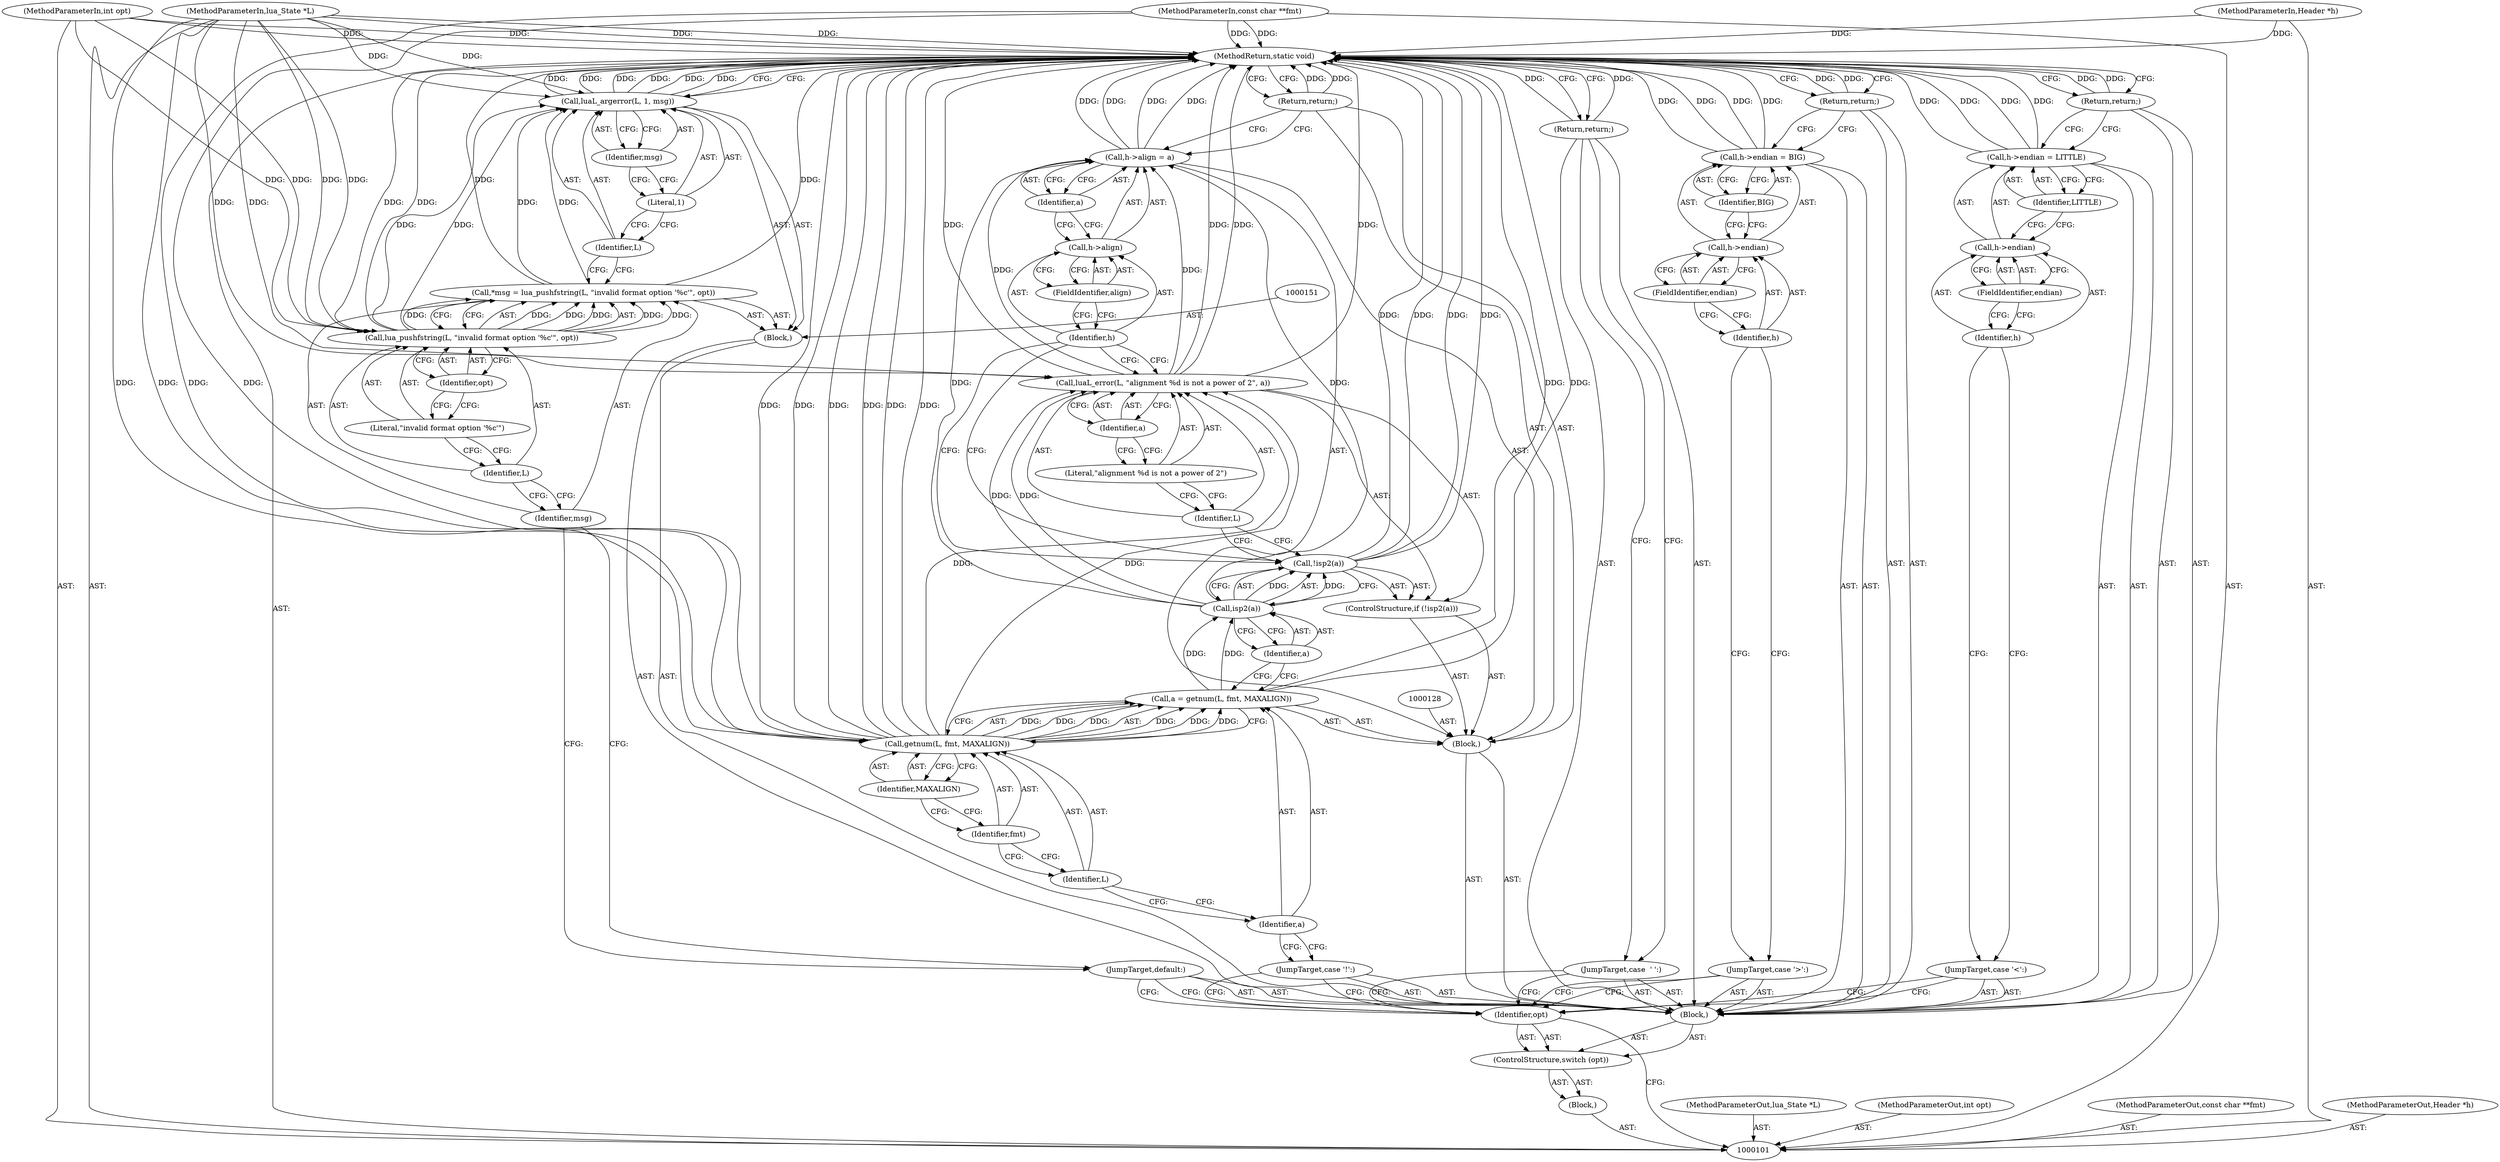 digraph "1_redis_1eb08bcd4634ae42ec45e8284923ac048beaa4c3_0" {
"1000162" [label="(MethodReturn,static void)"];
"1000102" [label="(MethodParameterIn,lua_State *L)"];
"1000215" [label="(MethodParameterOut,lua_State *L)"];
"1000103" [label="(MethodParameterIn,int opt)"];
"1000216" [label="(MethodParameterOut,int opt)"];
"1000104" [label="(MethodParameterIn,const char **fmt)"];
"1000217" [label="(MethodParameterOut,const char **fmt)"];
"1000140" [label="(Identifier,L)"];
"1000141" [label="(Literal,\"alignment %d is not a power of 2\")"];
"1000142" [label="(Identifier,a)"];
"1000139" [label="(Call,luaL_error(L, \"alignment %d is not a power of 2\", a))"];
"1000146" [label="(FieldIdentifier,align)"];
"1000147" [label="(Identifier,a)"];
"1000143" [label="(Call,h->align = a)"];
"1000144" [label="(Call,h->align)"];
"1000145" [label="(Identifier,h)"];
"1000148" [label="(Return,return;)"];
"1000149" [label="(JumpTarget,default:)"];
"1000152" [label="(Call,*msg = lua_pushfstring(L, \"invalid format option '%c'\", opt))"];
"1000153" [label="(Identifier,msg)"];
"1000154" [label="(Call,lua_pushfstring(L, \"invalid format option '%c'\", opt))"];
"1000155" [label="(Identifier,L)"];
"1000156" [label="(Literal,\"invalid format option '%c'\")"];
"1000150" [label="(Block,)"];
"1000157" [label="(Identifier,opt)"];
"1000159" [label="(Identifier,L)"];
"1000160" [label="(Literal,1)"];
"1000161" [label="(Identifier,msg)"];
"1000158" [label="(Call,luaL_argerror(L, 1, msg))"];
"1000105" [label="(MethodParameterIn,Header *h)"];
"1000218" [label="(MethodParameterOut,Header *h)"];
"1000106" [label="(Block,)"];
"1000108" [label="(Identifier,opt)"];
"1000109" [label="(Block,)"];
"1000107" [label="(ControlStructure,switch (opt))"];
"1000111" [label="(Return,return;)"];
"1000110" [label="(JumpTarget,case  ' ':)"];
"1000113" [label="(Call,h->endian = BIG)"];
"1000114" [label="(Call,h->endian)"];
"1000115" [label="(Identifier,h)"];
"1000116" [label="(FieldIdentifier,endian)"];
"1000117" [label="(Identifier,BIG)"];
"1000118" [label="(Return,return;)"];
"1000112" [label="(JumpTarget,case '>':)"];
"1000120" [label="(Call,h->endian = LITTLE)"];
"1000121" [label="(Call,h->endian)"];
"1000122" [label="(Identifier,h)"];
"1000123" [label="(FieldIdentifier,endian)"];
"1000124" [label="(Identifier,LITTLE)"];
"1000125" [label="(Return,return;)"];
"1000119" [label="(JumpTarget,case '<':)"];
"1000126" [label="(JumpTarget,case '!':)"];
"1000129" [label="(Call,a = getnum(L, fmt, MAXALIGN))"];
"1000130" [label="(Identifier,a)"];
"1000131" [label="(Call,getnum(L, fmt, MAXALIGN))"];
"1000132" [label="(Identifier,L)"];
"1000133" [label="(Identifier,fmt)"];
"1000134" [label="(Identifier,MAXALIGN)"];
"1000127" [label="(Block,)"];
"1000136" [label="(Call,!isp2(a))"];
"1000137" [label="(Call,isp2(a))"];
"1000138" [label="(Identifier,a)"];
"1000135" [label="(ControlStructure,if (!isp2(a)))"];
"1000162" -> "1000101"  [label="AST: "];
"1000162" -> "1000111"  [label="CFG: "];
"1000162" -> "1000118"  [label="CFG: "];
"1000162" -> "1000125"  [label="CFG: "];
"1000162" -> "1000148"  [label="CFG: "];
"1000162" -> "1000158"  [label="CFG: "];
"1000111" -> "1000162"  [label="DDG: "];
"1000154" -> "1000162"  [label="DDG: "];
"1000104" -> "1000162"  [label="DDG: "];
"1000105" -> "1000162"  [label="DDG: "];
"1000113" -> "1000162"  [label="DDG: "];
"1000113" -> "1000162"  [label="DDG: "];
"1000120" -> "1000162"  [label="DDG: "];
"1000120" -> "1000162"  [label="DDG: "];
"1000152" -> "1000162"  [label="DDG: "];
"1000136" -> "1000162"  [label="DDG: "];
"1000136" -> "1000162"  [label="DDG: "];
"1000158" -> "1000162"  [label="DDG: "];
"1000158" -> "1000162"  [label="DDG: "];
"1000158" -> "1000162"  [label="DDG: "];
"1000131" -> "1000162"  [label="DDG: "];
"1000131" -> "1000162"  [label="DDG: "];
"1000131" -> "1000162"  [label="DDG: "];
"1000139" -> "1000162"  [label="DDG: "];
"1000139" -> "1000162"  [label="DDG: "];
"1000143" -> "1000162"  [label="DDG: "];
"1000143" -> "1000162"  [label="DDG: "];
"1000103" -> "1000162"  [label="DDG: "];
"1000102" -> "1000162"  [label="DDG: "];
"1000129" -> "1000162"  [label="DDG: "];
"1000125" -> "1000162"  [label="DDG: "];
"1000148" -> "1000162"  [label="DDG: "];
"1000118" -> "1000162"  [label="DDG: "];
"1000102" -> "1000101"  [label="AST: "];
"1000102" -> "1000162"  [label="DDG: "];
"1000102" -> "1000131"  [label="DDG: "];
"1000102" -> "1000139"  [label="DDG: "];
"1000102" -> "1000154"  [label="DDG: "];
"1000102" -> "1000158"  [label="DDG: "];
"1000215" -> "1000101"  [label="AST: "];
"1000103" -> "1000101"  [label="AST: "];
"1000103" -> "1000162"  [label="DDG: "];
"1000103" -> "1000154"  [label="DDG: "];
"1000216" -> "1000101"  [label="AST: "];
"1000104" -> "1000101"  [label="AST: "];
"1000104" -> "1000162"  [label="DDG: "];
"1000104" -> "1000131"  [label="DDG: "];
"1000217" -> "1000101"  [label="AST: "];
"1000140" -> "1000139"  [label="AST: "];
"1000140" -> "1000136"  [label="CFG: "];
"1000141" -> "1000140"  [label="CFG: "];
"1000141" -> "1000139"  [label="AST: "];
"1000141" -> "1000140"  [label="CFG: "];
"1000142" -> "1000141"  [label="CFG: "];
"1000142" -> "1000139"  [label="AST: "];
"1000142" -> "1000141"  [label="CFG: "];
"1000139" -> "1000142"  [label="CFG: "];
"1000139" -> "1000135"  [label="AST: "];
"1000139" -> "1000142"  [label="CFG: "];
"1000140" -> "1000139"  [label="AST: "];
"1000141" -> "1000139"  [label="AST: "];
"1000142" -> "1000139"  [label="AST: "];
"1000145" -> "1000139"  [label="CFG: "];
"1000139" -> "1000162"  [label="DDG: "];
"1000139" -> "1000162"  [label="DDG: "];
"1000131" -> "1000139"  [label="DDG: "];
"1000102" -> "1000139"  [label="DDG: "];
"1000137" -> "1000139"  [label="DDG: "];
"1000139" -> "1000143"  [label="DDG: "];
"1000146" -> "1000144"  [label="AST: "];
"1000146" -> "1000145"  [label="CFG: "];
"1000144" -> "1000146"  [label="CFG: "];
"1000147" -> "1000143"  [label="AST: "];
"1000147" -> "1000144"  [label="CFG: "];
"1000143" -> "1000147"  [label="CFG: "];
"1000143" -> "1000127"  [label="AST: "];
"1000143" -> "1000147"  [label="CFG: "];
"1000144" -> "1000143"  [label="AST: "];
"1000147" -> "1000143"  [label="AST: "];
"1000148" -> "1000143"  [label="CFG: "];
"1000143" -> "1000162"  [label="DDG: "];
"1000143" -> "1000162"  [label="DDG: "];
"1000139" -> "1000143"  [label="DDG: "];
"1000137" -> "1000143"  [label="DDG: "];
"1000144" -> "1000143"  [label="AST: "];
"1000144" -> "1000146"  [label="CFG: "];
"1000145" -> "1000144"  [label="AST: "];
"1000146" -> "1000144"  [label="AST: "];
"1000147" -> "1000144"  [label="CFG: "];
"1000145" -> "1000144"  [label="AST: "];
"1000145" -> "1000139"  [label="CFG: "];
"1000145" -> "1000136"  [label="CFG: "];
"1000146" -> "1000145"  [label="CFG: "];
"1000148" -> "1000127"  [label="AST: "];
"1000148" -> "1000143"  [label="CFG: "];
"1000162" -> "1000148"  [label="CFG: "];
"1000148" -> "1000162"  [label="DDG: "];
"1000149" -> "1000109"  [label="AST: "];
"1000149" -> "1000108"  [label="CFG: "];
"1000153" -> "1000149"  [label="CFG: "];
"1000152" -> "1000150"  [label="AST: "];
"1000152" -> "1000154"  [label="CFG: "];
"1000153" -> "1000152"  [label="AST: "];
"1000154" -> "1000152"  [label="AST: "];
"1000159" -> "1000152"  [label="CFG: "];
"1000152" -> "1000162"  [label="DDG: "];
"1000154" -> "1000152"  [label="DDG: "];
"1000154" -> "1000152"  [label="DDG: "];
"1000154" -> "1000152"  [label="DDG: "];
"1000152" -> "1000158"  [label="DDG: "];
"1000153" -> "1000152"  [label="AST: "];
"1000153" -> "1000149"  [label="CFG: "];
"1000155" -> "1000153"  [label="CFG: "];
"1000154" -> "1000152"  [label="AST: "];
"1000154" -> "1000157"  [label="CFG: "];
"1000155" -> "1000154"  [label="AST: "];
"1000156" -> "1000154"  [label="AST: "];
"1000157" -> "1000154"  [label="AST: "];
"1000152" -> "1000154"  [label="CFG: "];
"1000154" -> "1000162"  [label="DDG: "];
"1000154" -> "1000152"  [label="DDG: "];
"1000154" -> "1000152"  [label="DDG: "];
"1000154" -> "1000152"  [label="DDG: "];
"1000102" -> "1000154"  [label="DDG: "];
"1000103" -> "1000154"  [label="DDG: "];
"1000154" -> "1000158"  [label="DDG: "];
"1000155" -> "1000154"  [label="AST: "];
"1000155" -> "1000153"  [label="CFG: "];
"1000156" -> "1000155"  [label="CFG: "];
"1000156" -> "1000154"  [label="AST: "];
"1000156" -> "1000155"  [label="CFG: "];
"1000157" -> "1000156"  [label="CFG: "];
"1000150" -> "1000109"  [label="AST: "];
"1000151" -> "1000150"  [label="AST: "];
"1000152" -> "1000150"  [label="AST: "];
"1000158" -> "1000150"  [label="AST: "];
"1000157" -> "1000154"  [label="AST: "];
"1000157" -> "1000156"  [label="CFG: "];
"1000154" -> "1000157"  [label="CFG: "];
"1000159" -> "1000158"  [label="AST: "];
"1000159" -> "1000152"  [label="CFG: "];
"1000160" -> "1000159"  [label="CFG: "];
"1000160" -> "1000158"  [label="AST: "];
"1000160" -> "1000159"  [label="CFG: "];
"1000161" -> "1000160"  [label="CFG: "];
"1000161" -> "1000158"  [label="AST: "];
"1000161" -> "1000160"  [label="CFG: "];
"1000158" -> "1000161"  [label="CFG: "];
"1000158" -> "1000150"  [label="AST: "];
"1000158" -> "1000161"  [label="CFG: "];
"1000159" -> "1000158"  [label="AST: "];
"1000160" -> "1000158"  [label="AST: "];
"1000161" -> "1000158"  [label="AST: "];
"1000162" -> "1000158"  [label="CFG: "];
"1000158" -> "1000162"  [label="DDG: "];
"1000158" -> "1000162"  [label="DDG: "];
"1000158" -> "1000162"  [label="DDG: "];
"1000154" -> "1000158"  [label="DDG: "];
"1000102" -> "1000158"  [label="DDG: "];
"1000152" -> "1000158"  [label="DDG: "];
"1000105" -> "1000101"  [label="AST: "];
"1000105" -> "1000162"  [label="DDG: "];
"1000218" -> "1000101"  [label="AST: "];
"1000106" -> "1000101"  [label="AST: "];
"1000107" -> "1000106"  [label="AST: "];
"1000108" -> "1000107"  [label="AST: "];
"1000108" -> "1000101"  [label="CFG: "];
"1000110" -> "1000108"  [label="CFG: "];
"1000112" -> "1000108"  [label="CFG: "];
"1000119" -> "1000108"  [label="CFG: "];
"1000126" -> "1000108"  [label="CFG: "];
"1000149" -> "1000108"  [label="CFG: "];
"1000109" -> "1000107"  [label="AST: "];
"1000110" -> "1000109"  [label="AST: "];
"1000111" -> "1000109"  [label="AST: "];
"1000112" -> "1000109"  [label="AST: "];
"1000113" -> "1000109"  [label="AST: "];
"1000118" -> "1000109"  [label="AST: "];
"1000119" -> "1000109"  [label="AST: "];
"1000120" -> "1000109"  [label="AST: "];
"1000125" -> "1000109"  [label="AST: "];
"1000126" -> "1000109"  [label="AST: "];
"1000127" -> "1000109"  [label="AST: "];
"1000149" -> "1000109"  [label="AST: "];
"1000150" -> "1000109"  [label="AST: "];
"1000107" -> "1000106"  [label="AST: "];
"1000108" -> "1000107"  [label="AST: "];
"1000109" -> "1000107"  [label="AST: "];
"1000111" -> "1000109"  [label="AST: "];
"1000111" -> "1000110"  [label="CFG: "];
"1000162" -> "1000111"  [label="CFG: "];
"1000111" -> "1000162"  [label="DDG: "];
"1000110" -> "1000109"  [label="AST: "];
"1000110" -> "1000108"  [label="CFG: "];
"1000111" -> "1000110"  [label="CFG: "];
"1000113" -> "1000109"  [label="AST: "];
"1000113" -> "1000117"  [label="CFG: "];
"1000114" -> "1000113"  [label="AST: "];
"1000117" -> "1000113"  [label="AST: "];
"1000118" -> "1000113"  [label="CFG: "];
"1000113" -> "1000162"  [label="DDG: "];
"1000113" -> "1000162"  [label="DDG: "];
"1000114" -> "1000113"  [label="AST: "];
"1000114" -> "1000116"  [label="CFG: "];
"1000115" -> "1000114"  [label="AST: "];
"1000116" -> "1000114"  [label="AST: "];
"1000117" -> "1000114"  [label="CFG: "];
"1000115" -> "1000114"  [label="AST: "];
"1000115" -> "1000112"  [label="CFG: "];
"1000116" -> "1000115"  [label="CFG: "];
"1000116" -> "1000114"  [label="AST: "];
"1000116" -> "1000115"  [label="CFG: "];
"1000114" -> "1000116"  [label="CFG: "];
"1000117" -> "1000113"  [label="AST: "];
"1000117" -> "1000114"  [label="CFG: "];
"1000113" -> "1000117"  [label="CFG: "];
"1000118" -> "1000109"  [label="AST: "];
"1000118" -> "1000113"  [label="CFG: "];
"1000162" -> "1000118"  [label="CFG: "];
"1000118" -> "1000162"  [label="DDG: "];
"1000112" -> "1000109"  [label="AST: "];
"1000112" -> "1000108"  [label="CFG: "];
"1000115" -> "1000112"  [label="CFG: "];
"1000120" -> "1000109"  [label="AST: "];
"1000120" -> "1000124"  [label="CFG: "];
"1000121" -> "1000120"  [label="AST: "];
"1000124" -> "1000120"  [label="AST: "];
"1000125" -> "1000120"  [label="CFG: "];
"1000120" -> "1000162"  [label="DDG: "];
"1000120" -> "1000162"  [label="DDG: "];
"1000121" -> "1000120"  [label="AST: "];
"1000121" -> "1000123"  [label="CFG: "];
"1000122" -> "1000121"  [label="AST: "];
"1000123" -> "1000121"  [label="AST: "];
"1000124" -> "1000121"  [label="CFG: "];
"1000122" -> "1000121"  [label="AST: "];
"1000122" -> "1000119"  [label="CFG: "];
"1000123" -> "1000122"  [label="CFG: "];
"1000123" -> "1000121"  [label="AST: "];
"1000123" -> "1000122"  [label="CFG: "];
"1000121" -> "1000123"  [label="CFG: "];
"1000124" -> "1000120"  [label="AST: "];
"1000124" -> "1000121"  [label="CFG: "];
"1000120" -> "1000124"  [label="CFG: "];
"1000125" -> "1000109"  [label="AST: "];
"1000125" -> "1000120"  [label="CFG: "];
"1000162" -> "1000125"  [label="CFG: "];
"1000125" -> "1000162"  [label="DDG: "];
"1000119" -> "1000109"  [label="AST: "];
"1000119" -> "1000108"  [label="CFG: "];
"1000122" -> "1000119"  [label="CFG: "];
"1000126" -> "1000109"  [label="AST: "];
"1000126" -> "1000108"  [label="CFG: "];
"1000130" -> "1000126"  [label="CFG: "];
"1000129" -> "1000127"  [label="AST: "];
"1000129" -> "1000131"  [label="CFG: "];
"1000130" -> "1000129"  [label="AST: "];
"1000131" -> "1000129"  [label="AST: "];
"1000138" -> "1000129"  [label="CFG: "];
"1000129" -> "1000162"  [label="DDG: "];
"1000131" -> "1000129"  [label="DDG: "];
"1000131" -> "1000129"  [label="DDG: "];
"1000131" -> "1000129"  [label="DDG: "];
"1000129" -> "1000137"  [label="DDG: "];
"1000130" -> "1000129"  [label="AST: "];
"1000130" -> "1000126"  [label="CFG: "];
"1000132" -> "1000130"  [label="CFG: "];
"1000131" -> "1000129"  [label="AST: "];
"1000131" -> "1000134"  [label="CFG: "];
"1000132" -> "1000131"  [label="AST: "];
"1000133" -> "1000131"  [label="AST: "];
"1000134" -> "1000131"  [label="AST: "];
"1000129" -> "1000131"  [label="CFG: "];
"1000131" -> "1000162"  [label="DDG: "];
"1000131" -> "1000162"  [label="DDG: "];
"1000131" -> "1000162"  [label="DDG: "];
"1000131" -> "1000129"  [label="DDG: "];
"1000131" -> "1000129"  [label="DDG: "];
"1000131" -> "1000129"  [label="DDG: "];
"1000102" -> "1000131"  [label="DDG: "];
"1000104" -> "1000131"  [label="DDG: "];
"1000131" -> "1000139"  [label="DDG: "];
"1000132" -> "1000131"  [label="AST: "];
"1000132" -> "1000130"  [label="CFG: "];
"1000133" -> "1000132"  [label="CFG: "];
"1000133" -> "1000131"  [label="AST: "];
"1000133" -> "1000132"  [label="CFG: "];
"1000134" -> "1000133"  [label="CFG: "];
"1000134" -> "1000131"  [label="AST: "];
"1000134" -> "1000133"  [label="CFG: "];
"1000131" -> "1000134"  [label="CFG: "];
"1000127" -> "1000109"  [label="AST: "];
"1000128" -> "1000127"  [label="AST: "];
"1000129" -> "1000127"  [label="AST: "];
"1000135" -> "1000127"  [label="AST: "];
"1000143" -> "1000127"  [label="AST: "];
"1000148" -> "1000127"  [label="AST: "];
"1000136" -> "1000135"  [label="AST: "];
"1000136" -> "1000137"  [label="CFG: "];
"1000137" -> "1000136"  [label="AST: "];
"1000140" -> "1000136"  [label="CFG: "];
"1000145" -> "1000136"  [label="CFG: "];
"1000136" -> "1000162"  [label="DDG: "];
"1000136" -> "1000162"  [label="DDG: "];
"1000137" -> "1000136"  [label="DDG: "];
"1000137" -> "1000136"  [label="AST: "];
"1000137" -> "1000138"  [label="CFG: "];
"1000138" -> "1000137"  [label="AST: "];
"1000136" -> "1000137"  [label="CFG: "];
"1000137" -> "1000136"  [label="DDG: "];
"1000129" -> "1000137"  [label="DDG: "];
"1000137" -> "1000139"  [label="DDG: "];
"1000137" -> "1000143"  [label="DDG: "];
"1000138" -> "1000137"  [label="AST: "];
"1000138" -> "1000129"  [label="CFG: "];
"1000137" -> "1000138"  [label="CFG: "];
"1000135" -> "1000127"  [label="AST: "];
"1000136" -> "1000135"  [label="AST: "];
"1000139" -> "1000135"  [label="AST: "];
}
